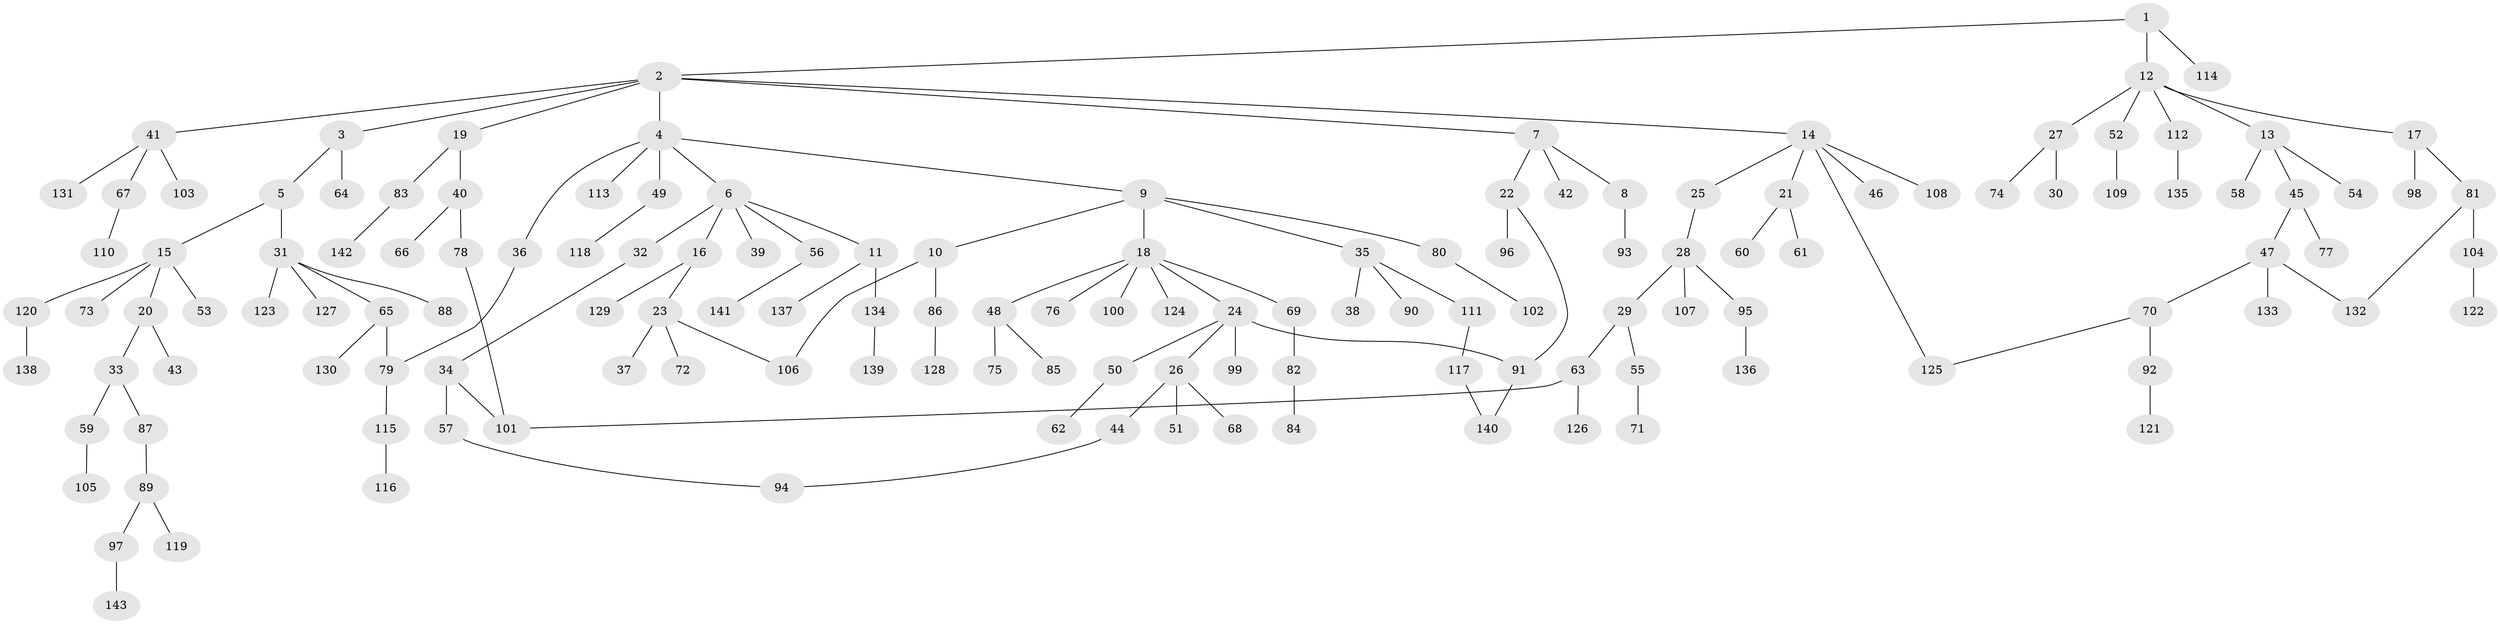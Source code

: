 // Generated by graph-tools (version 1.1) at 2025/49/03/09/25 03:49:17]
// undirected, 143 vertices, 151 edges
graph export_dot {
graph [start="1"]
  node [color=gray90,style=filled];
  1;
  2;
  3;
  4;
  5;
  6;
  7;
  8;
  9;
  10;
  11;
  12;
  13;
  14;
  15;
  16;
  17;
  18;
  19;
  20;
  21;
  22;
  23;
  24;
  25;
  26;
  27;
  28;
  29;
  30;
  31;
  32;
  33;
  34;
  35;
  36;
  37;
  38;
  39;
  40;
  41;
  42;
  43;
  44;
  45;
  46;
  47;
  48;
  49;
  50;
  51;
  52;
  53;
  54;
  55;
  56;
  57;
  58;
  59;
  60;
  61;
  62;
  63;
  64;
  65;
  66;
  67;
  68;
  69;
  70;
  71;
  72;
  73;
  74;
  75;
  76;
  77;
  78;
  79;
  80;
  81;
  82;
  83;
  84;
  85;
  86;
  87;
  88;
  89;
  90;
  91;
  92;
  93;
  94;
  95;
  96;
  97;
  98;
  99;
  100;
  101;
  102;
  103;
  104;
  105;
  106;
  107;
  108;
  109;
  110;
  111;
  112;
  113;
  114;
  115;
  116;
  117;
  118;
  119;
  120;
  121;
  122;
  123;
  124;
  125;
  126;
  127;
  128;
  129;
  130;
  131;
  132;
  133;
  134;
  135;
  136;
  137;
  138;
  139;
  140;
  141;
  142;
  143;
  1 -- 2;
  1 -- 12;
  1 -- 114;
  2 -- 3;
  2 -- 4;
  2 -- 7;
  2 -- 14;
  2 -- 19;
  2 -- 41;
  3 -- 5;
  3 -- 64;
  4 -- 6;
  4 -- 9;
  4 -- 36;
  4 -- 49;
  4 -- 113;
  5 -- 15;
  5 -- 31;
  6 -- 11;
  6 -- 16;
  6 -- 32;
  6 -- 39;
  6 -- 56;
  7 -- 8;
  7 -- 22;
  7 -- 42;
  8 -- 93;
  9 -- 10;
  9 -- 18;
  9 -- 35;
  9 -- 80;
  10 -- 86;
  10 -- 106;
  11 -- 134;
  11 -- 137;
  12 -- 13;
  12 -- 17;
  12 -- 27;
  12 -- 52;
  12 -- 112;
  13 -- 45;
  13 -- 54;
  13 -- 58;
  14 -- 21;
  14 -- 25;
  14 -- 46;
  14 -- 108;
  14 -- 125;
  15 -- 20;
  15 -- 53;
  15 -- 73;
  15 -- 120;
  16 -- 23;
  16 -- 129;
  17 -- 81;
  17 -- 98;
  18 -- 24;
  18 -- 48;
  18 -- 69;
  18 -- 76;
  18 -- 100;
  18 -- 124;
  19 -- 40;
  19 -- 83;
  20 -- 33;
  20 -- 43;
  21 -- 60;
  21 -- 61;
  22 -- 96;
  22 -- 91;
  23 -- 37;
  23 -- 72;
  23 -- 106;
  24 -- 26;
  24 -- 50;
  24 -- 91;
  24 -- 99;
  25 -- 28;
  26 -- 44;
  26 -- 51;
  26 -- 68;
  27 -- 30;
  27 -- 74;
  28 -- 29;
  28 -- 95;
  28 -- 107;
  29 -- 55;
  29 -- 63;
  31 -- 65;
  31 -- 88;
  31 -- 123;
  31 -- 127;
  32 -- 34;
  33 -- 59;
  33 -- 87;
  34 -- 57;
  34 -- 101;
  35 -- 38;
  35 -- 90;
  35 -- 111;
  36 -- 79;
  40 -- 66;
  40 -- 78;
  41 -- 67;
  41 -- 103;
  41 -- 131;
  44 -- 94;
  45 -- 47;
  45 -- 77;
  47 -- 70;
  47 -- 132;
  47 -- 133;
  48 -- 75;
  48 -- 85;
  49 -- 118;
  50 -- 62;
  52 -- 109;
  55 -- 71;
  56 -- 141;
  57 -- 94;
  59 -- 105;
  63 -- 126;
  63 -- 101;
  65 -- 79;
  65 -- 130;
  67 -- 110;
  69 -- 82;
  70 -- 92;
  70 -- 125;
  78 -- 101;
  79 -- 115;
  80 -- 102;
  81 -- 104;
  81 -- 132;
  82 -- 84;
  83 -- 142;
  86 -- 128;
  87 -- 89;
  89 -- 97;
  89 -- 119;
  91 -- 140;
  92 -- 121;
  95 -- 136;
  97 -- 143;
  104 -- 122;
  111 -- 117;
  112 -- 135;
  115 -- 116;
  117 -- 140;
  120 -- 138;
  134 -- 139;
}
